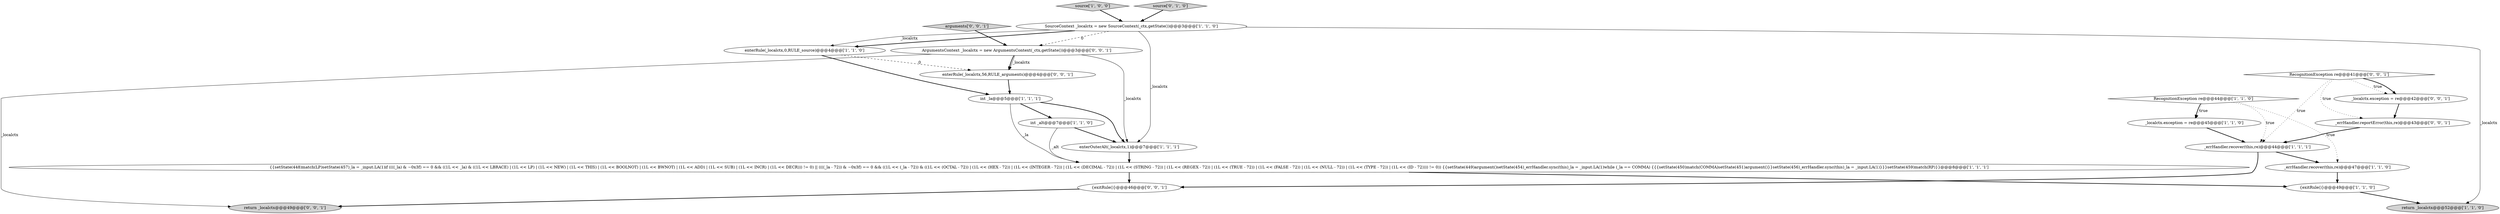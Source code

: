 digraph {
14 [style = filled, label = "enterRule(_localctx,56,RULE_arguments)@@@4@@@['0', '0', '1']", fillcolor = white, shape = ellipse image = "AAA0AAABBB3BBB"];
9 [style = filled, label = "_errHandler.recover(this,re)@@@44@@@['1', '1', '1']", fillcolor = white, shape = ellipse image = "AAA0AAABBB1BBB"];
7 [style = filled, label = "SourceContext _localctx = new SourceContext(_ctx,getState())@@@3@@@['1', '1', '0']", fillcolor = white, shape = ellipse image = "AAA0AAABBB1BBB"];
4 [style = filled, label = "{exitRule()}@@@49@@@['1', '1', '0']", fillcolor = white, shape = ellipse image = "AAA0AAABBB1BBB"];
15 [style = filled, label = "return _localctx@@@49@@@['0', '0', '1']", fillcolor = lightgray, shape = ellipse image = "AAA0AAABBB3BBB"];
3 [style = filled, label = "{{setState(448)match(LP)setState(457)_la = _input.LA(1)if ((((_la) & ~0x3f) == 0 && ((1L << _la) & ((1L << LBRACE) | (1L << LP) | (1L << NEW) | (1L << THIS) | (1L << BOOLNOT) | (1L << BWNOT) | (1L << ADD) | (1L << SUB) | (1L << INCR) | (1L << DECR))) != 0) || ((((_la - 72)) & ~0x3f) == 0 && ((1L << (_la - 72)) & ((1L << (OCTAL - 72)) | (1L << (HEX - 72)) | (1L << (INTEGER - 72)) | (1L << (DECIMAL - 72)) | (1L << (STRING - 72)) | (1L << (REGEX - 72)) | (1L << (TRUE - 72)) | (1L << (FALSE - 72)) | (1L << (NULL - 72)) | (1L << (TYPE - 72)) | (1L << (ID - 72)))) != 0)) {{setState(449)argument()setState(454)_errHandler.sync(this)_la = _input.LA(1)while (_la == COMMA) {{{setState(450)match(COMMA)setState(451)argument()}}setState(456)_errHandler.sync(this)_la = _input.LA(1)}}}setState(459)match(RP)}}@@@8@@@['1', '1', '1']", fillcolor = white, shape = ellipse image = "AAA0AAABBB1BBB"];
0 [style = filled, label = "source['1', '0', '0']", fillcolor = lightgray, shape = diamond image = "AAA0AAABBB1BBB"];
1 [style = filled, label = "enterRule(_localctx,0,RULE_source)@@@4@@@['1', '1', '0']", fillcolor = white, shape = ellipse image = "AAA0AAABBB1BBB"];
21 [style = filled, label = "ArgumentsContext _localctx = new ArgumentsContext(_ctx,getState())@@@3@@@['0', '0', '1']", fillcolor = white, shape = ellipse image = "AAA0AAABBB3BBB"];
16 [style = filled, label = "{exitRule()}@@@46@@@['0', '0', '1']", fillcolor = white, shape = ellipse image = "AAA0AAABBB3BBB"];
19 [style = filled, label = "_errHandler.reportError(this,re)@@@43@@@['0', '0', '1']", fillcolor = white, shape = ellipse image = "AAA0AAABBB3BBB"];
2 [style = filled, label = "enterOuterAlt(_localctx,1)@@@7@@@['1', '1', '1']", fillcolor = white, shape = ellipse image = "AAA0AAABBB1BBB"];
20 [style = filled, label = "_localctx.exception = re@@@42@@@['0', '0', '1']", fillcolor = white, shape = ellipse image = "AAA0AAABBB3BBB"];
6 [style = filled, label = "int _alt@@@7@@@['1', '1', '0']", fillcolor = white, shape = ellipse image = "AAA0AAABBB1BBB"];
5 [style = filled, label = "RecognitionException re@@@44@@@['1', '1', '0']", fillcolor = white, shape = diamond image = "AAA0AAABBB1BBB"];
18 [style = filled, label = "RecognitionException re@@@41@@@['0', '0', '1']", fillcolor = white, shape = diamond image = "AAA0AAABBB3BBB"];
12 [style = filled, label = "_localctx.exception = re@@@45@@@['1', '1', '0']", fillcolor = white, shape = ellipse image = "AAA0AAABBB1BBB"];
17 [style = filled, label = "arguments['0', '0', '1']", fillcolor = lightgray, shape = diamond image = "AAA0AAABBB3BBB"];
8 [style = filled, label = "return _localctx@@@52@@@['1', '1', '0']", fillcolor = lightgray, shape = ellipse image = "AAA0AAABBB1BBB"];
13 [style = filled, label = "source['0', '1', '0']", fillcolor = lightgray, shape = diamond image = "AAA0AAABBB2BBB"];
11 [style = filled, label = "_errHandler.recover(this,re)@@@47@@@['1', '1', '0']", fillcolor = white, shape = ellipse image = "AAA0AAABBB1BBB"];
10 [style = filled, label = "int _la@@@5@@@['1', '1', '1']", fillcolor = white, shape = ellipse image = "AAA0AAABBB1BBB"];
16->15 [style = bold, label=""];
7->1 [style = solid, label="_localctx"];
7->21 [style = dashed, label="0"];
10->3 [style = solid, label="_la"];
7->1 [style = bold, label=""];
9->11 [style = bold, label=""];
1->14 [style = dashed, label="0"];
2->3 [style = bold, label=""];
11->4 [style = bold, label=""];
18->19 [style = dotted, label="true"];
14->10 [style = bold, label=""];
5->12 [style = dotted, label="true"];
3->16 [style = bold, label=""];
18->20 [style = dotted, label="true"];
7->2 [style = solid, label="_localctx"];
12->9 [style = bold, label=""];
3->4 [style = bold, label=""];
10->6 [style = bold, label=""];
9->16 [style = bold, label=""];
0->7 [style = bold, label=""];
6->2 [style = bold, label=""];
21->14 [style = solid, label="_localctx"];
18->20 [style = bold, label=""];
7->8 [style = solid, label="_localctx"];
5->11 [style = dotted, label="true"];
5->12 [style = bold, label=""];
19->9 [style = bold, label=""];
13->7 [style = bold, label=""];
6->3 [style = solid, label="_alt"];
18->9 [style = dotted, label="true"];
21->15 [style = solid, label="_localctx"];
5->9 [style = dotted, label="true"];
4->8 [style = bold, label=""];
10->2 [style = bold, label=""];
20->19 [style = bold, label=""];
1->10 [style = bold, label=""];
17->21 [style = bold, label=""];
21->2 [style = solid, label="_localctx"];
21->14 [style = bold, label=""];
}
